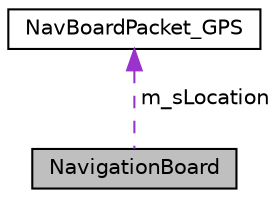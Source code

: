 digraph "NavigationBoard"
{
 // LATEX_PDF_SIZE
  edge [fontname="Helvetica",fontsize="10",labelfontname="Helvetica",labelfontsize="10"];
  node [fontname="Helvetica",fontsize="10",shape=record];
  Node1 [label="NavigationBoard",height=0.2,width=0.4,color="black", fillcolor="grey75", style="filled", fontcolor="black",tooltip=" "];
  Node2 -> Node1 [dir="back",color="darkorchid3",fontsize="10",style="dashed",label=" m_sLocation" ,fontname="Helvetica"];
  Node2 [label="NavBoardPacket_GPS",height=0.2,width=0.4,color="black", fillcolor="white", style="filled",URL="$structNavBoardPacket__GPS.html",tooltip=" "];
}
